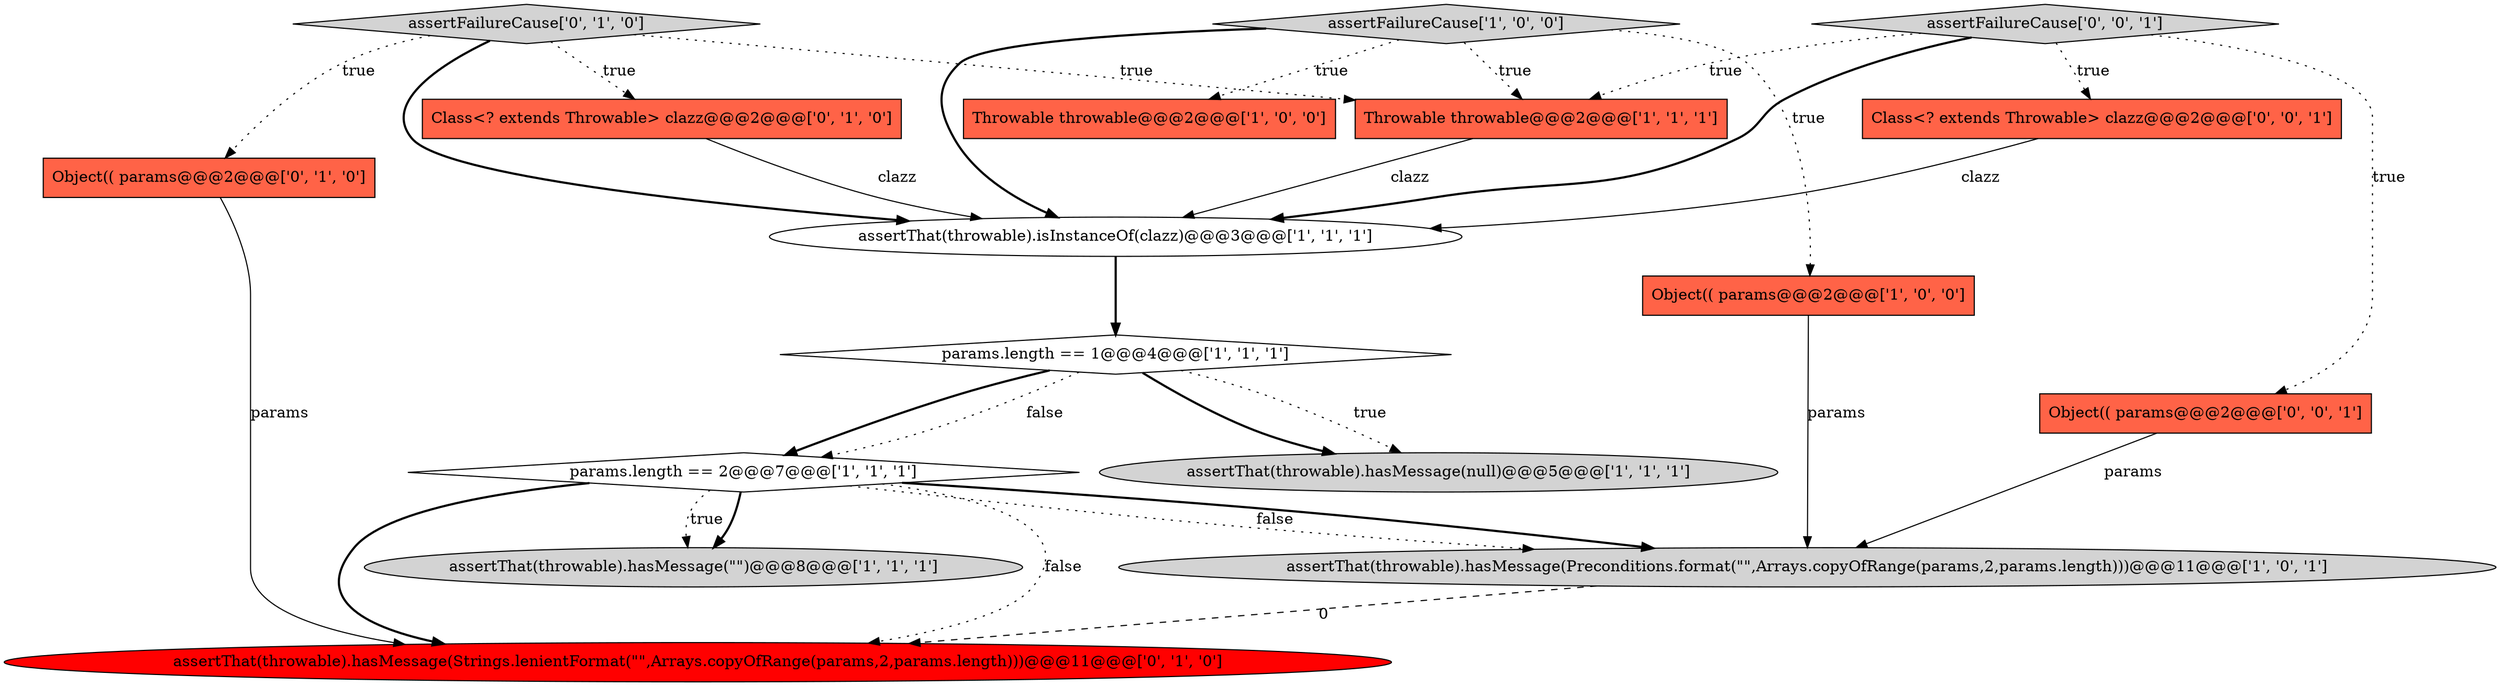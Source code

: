 digraph {
6 [style = filled, label = "assertThat(throwable).isInstanceOf(clazz)@@@3@@@['1', '1', '1']", fillcolor = white, shape = ellipse image = "AAA0AAABBB1BBB"];
8 [style = filled, label = "Throwable throwable@@@2@@@['1', '1', '1']", fillcolor = tomato, shape = box image = "AAA0AAABBB1BBB"];
3 [style = filled, label = "Throwable throwable@@@2@@@['1', '0', '0']", fillcolor = tomato, shape = box image = "AAA0AAABBB1BBB"];
5 [style = filled, label = "assertFailureCause['1', '0', '0']", fillcolor = lightgray, shape = diamond image = "AAA0AAABBB1BBB"];
1 [style = filled, label = "assertThat(throwable).hasMessage(Preconditions.format(\"\",Arrays.copyOfRange(params,2,params.length)))@@@11@@@['1', '0', '1']", fillcolor = lightgray, shape = ellipse image = "AAA0AAABBB1BBB"];
0 [style = filled, label = "params.length == 1@@@4@@@['1', '1', '1']", fillcolor = white, shape = diamond image = "AAA0AAABBB1BBB"];
13 [style = filled, label = "assertThat(throwable).hasMessage(Strings.lenientFormat(\"\",Arrays.copyOfRange(params,2,params.length)))@@@11@@@['0', '1', '0']", fillcolor = red, shape = ellipse image = "AAA1AAABBB2BBB"];
2 [style = filled, label = "Object(( params@@@2@@@['1', '0', '0']", fillcolor = tomato, shape = box image = "AAA0AAABBB1BBB"];
4 [style = filled, label = "assertThat(throwable).hasMessage(null)@@@5@@@['1', '1', '1']", fillcolor = lightgray, shape = ellipse image = "AAA0AAABBB1BBB"];
9 [style = filled, label = "params.length == 2@@@7@@@['1', '1', '1']", fillcolor = white, shape = diamond image = "AAA0AAABBB1BBB"];
16 [style = filled, label = "Object(( params@@@2@@@['0', '0', '1']", fillcolor = tomato, shape = box image = "AAA0AAABBB3BBB"];
10 [style = filled, label = "Object(( params@@@2@@@['0', '1', '0']", fillcolor = tomato, shape = box image = "AAA0AAABBB2BBB"];
11 [style = filled, label = "Class<? extends Throwable> clazz@@@2@@@['0', '1', '0']", fillcolor = tomato, shape = box image = "AAA0AAABBB2BBB"];
7 [style = filled, label = "assertThat(throwable).hasMessage(\"\")@@@8@@@['1', '1', '1']", fillcolor = lightgray, shape = ellipse image = "AAA0AAABBB1BBB"];
12 [style = filled, label = "assertFailureCause['0', '1', '0']", fillcolor = lightgray, shape = diamond image = "AAA0AAABBB2BBB"];
14 [style = filled, label = "Class<? extends Throwable> clazz@@@2@@@['0', '0', '1']", fillcolor = tomato, shape = box image = "AAA0AAABBB3BBB"];
15 [style = filled, label = "assertFailureCause['0', '0', '1']", fillcolor = lightgray, shape = diamond image = "AAA0AAABBB3BBB"];
0->9 [style = bold, label=""];
12->8 [style = dotted, label="true"];
0->4 [style = dotted, label="true"];
16->1 [style = solid, label="params"];
15->6 [style = bold, label=""];
6->0 [style = bold, label=""];
5->3 [style = dotted, label="true"];
9->13 [style = dotted, label="false"];
9->7 [style = bold, label=""];
8->6 [style = solid, label="clazz"];
2->1 [style = solid, label="params"];
12->6 [style = bold, label=""];
15->14 [style = dotted, label="true"];
15->16 [style = dotted, label="true"];
12->11 [style = dotted, label="true"];
1->13 [style = dashed, label="0"];
0->9 [style = dotted, label="false"];
15->8 [style = dotted, label="true"];
5->6 [style = bold, label=""];
11->6 [style = solid, label="clazz"];
12->10 [style = dotted, label="true"];
10->13 [style = solid, label="params"];
0->4 [style = bold, label=""];
5->8 [style = dotted, label="true"];
9->1 [style = bold, label=""];
9->7 [style = dotted, label="true"];
14->6 [style = solid, label="clazz"];
5->2 [style = dotted, label="true"];
9->13 [style = bold, label=""];
9->1 [style = dotted, label="false"];
}

